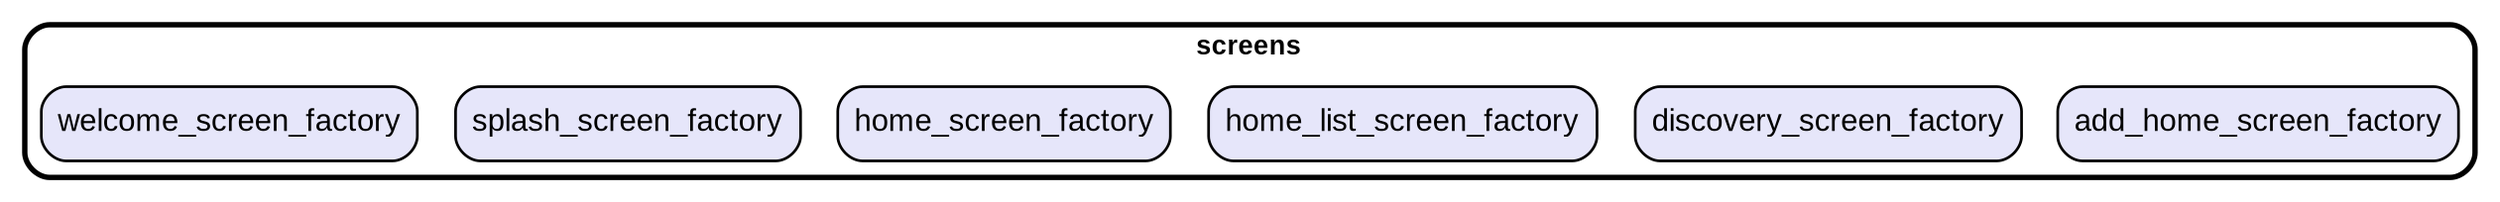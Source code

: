 digraph "" {
  graph [style=rounded fontname="Arial Black" fontsize=13 penwidth=2.6];
  node [shape=rect style="filled,rounded" fontname=Arial fontsize=15 fillcolor=Lavender penwidth=1.3];
  edge [penwidth=1.3];
  "/add_home_screen_factory.dart" [label="add_home_screen_factory"];
  "/discovery_screen_factory.dart" [label="discovery_screen_factory"];
  "/home_list_screen_factory.dart" [label="home_list_screen_factory"];
  "/home_screen_factory.dart" [label="home_screen_factory"];
  "/splash_screen_factory.dart" [label="splash_screen_factory"];
  "/welcome_screen_factory.dart" [label="welcome_screen_factory"];
  subgraph "cluster~" {
    label="screens";
    "/add_home_screen_factory.dart";
    "/discovery_screen_factory.dart";
    "/home_list_screen_factory.dart";
    "/home_screen_factory.dart";
    "/splash_screen_factory.dart";
    "/welcome_screen_factory.dart";
  }
}
